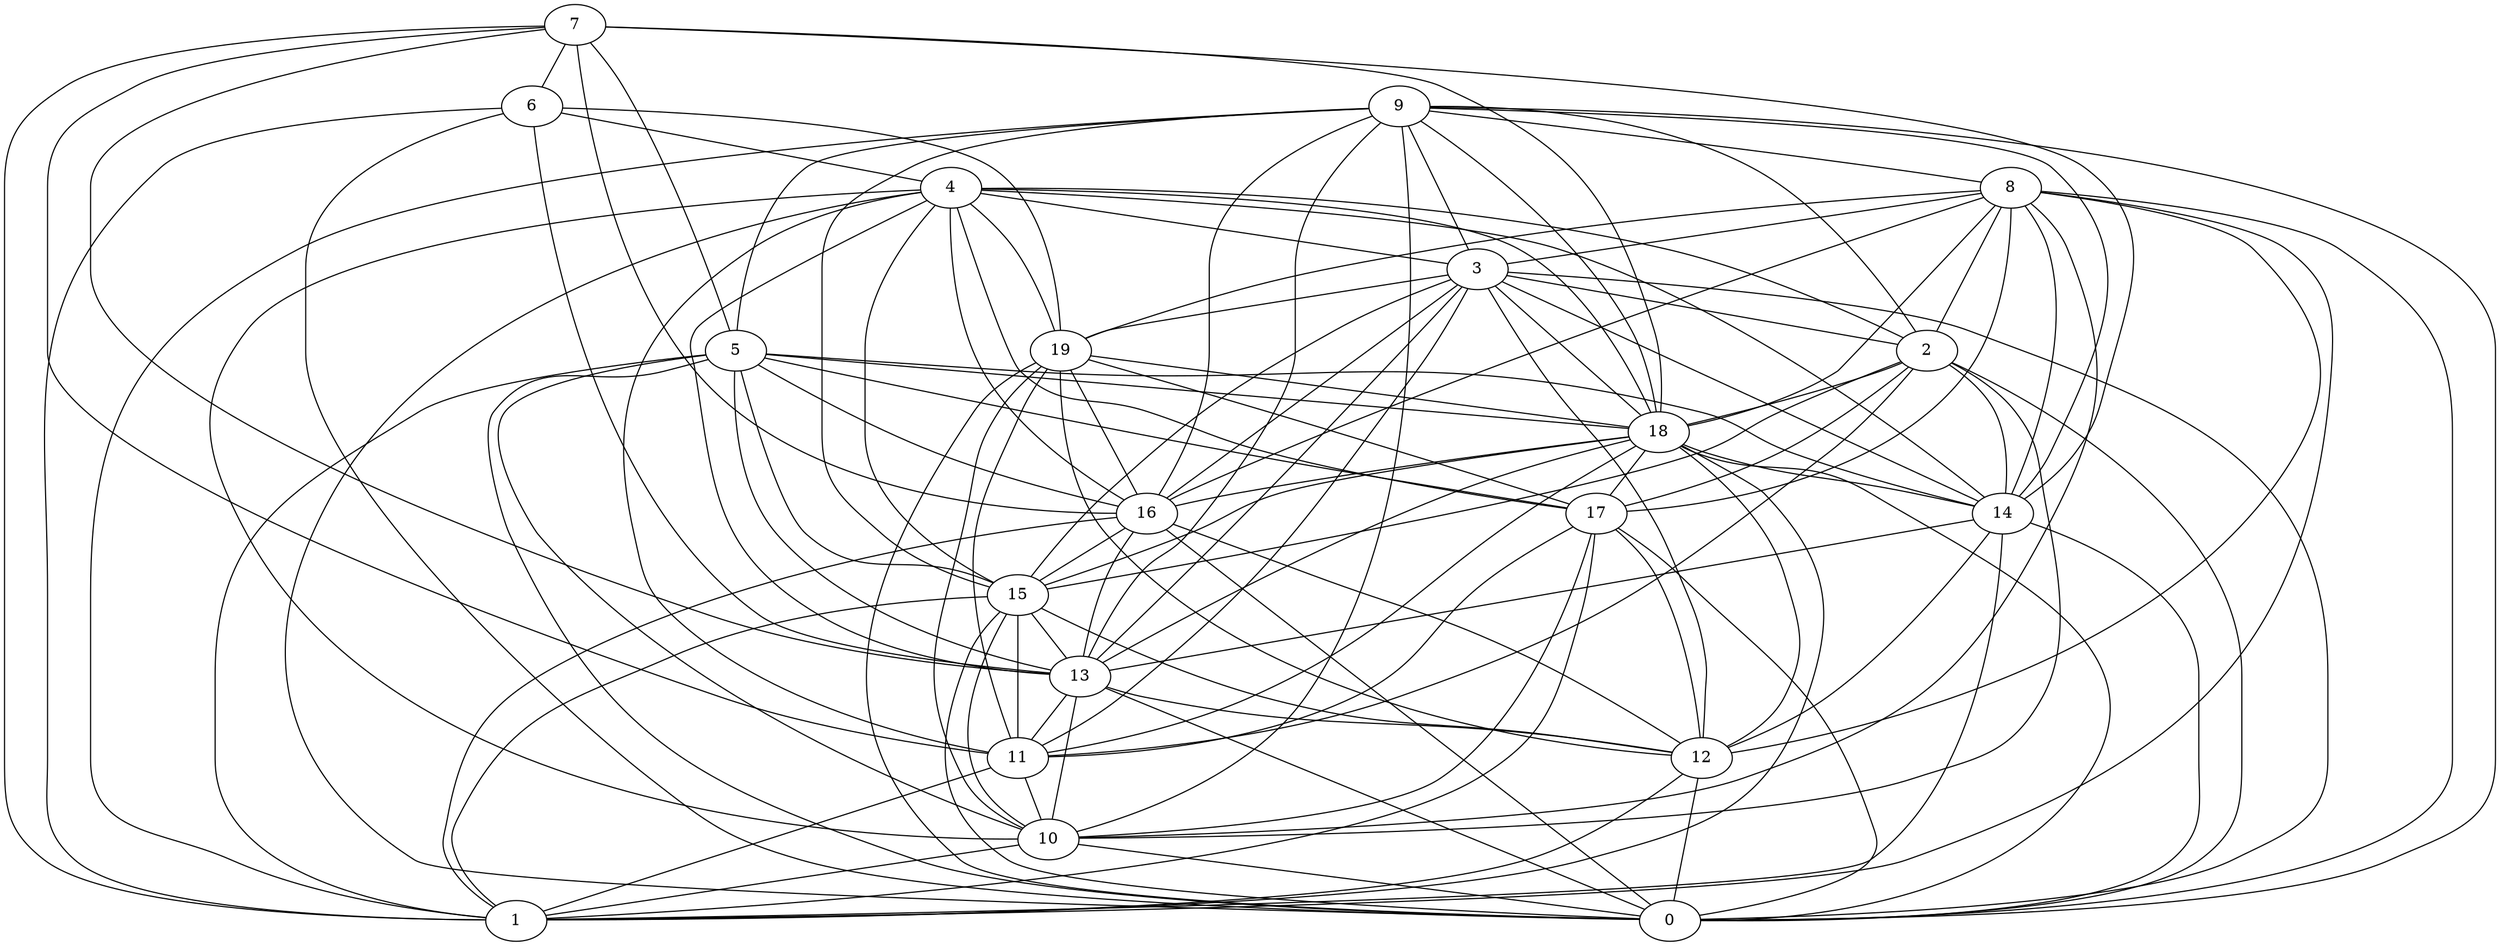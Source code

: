 digraph GG_graph {

subgraph G_graph {
edge [color = black]
"14" -> "12" [dir = none]
"14" -> "1" [dir = none]
"5" -> "14" [dir = none]
"5" -> "1" [dir = none]
"5" -> "17" [dir = none]
"5" -> "0" [dir = none]
"5" -> "15" [dir = none]
"12" -> "0" [dir = none]
"6" -> "19" [dir = none]
"6" -> "1" [dir = none]
"19" -> "11" [dir = none]
"19" -> "10" [dir = none]
"2" -> "14" [dir = none]
"2" -> "15" [dir = none]
"2" -> "0" [dir = none]
"2" -> "17" [dir = none]
"2" -> "11" [dir = none]
"10" -> "0" [dir = none]
"10" -> "1" [dir = none]
"9" -> "15" [dir = none]
"9" -> "1" [dir = none]
"9" -> "5" [dir = none]
"13" -> "10" [dir = none]
"15" -> "10" [dir = none]
"15" -> "12" [dir = none]
"15" -> "13" [dir = none]
"4" -> "14" [dir = none]
"4" -> "13" [dir = none]
"4" -> "11" [dir = none]
"4" -> "19" [dir = none]
"4" -> "3" [dir = none]
"4" -> "15" [dir = none]
"4" -> "10" [dir = none]
"4" -> "0" [dir = none]
"18" -> "1" [dir = none]
"18" -> "17" [dir = none]
"18" -> "14" [dir = none]
"18" -> "15" [dir = none]
"18" -> "0" [dir = none]
"7" -> "11" [dir = none]
"7" -> "16" [dir = none]
"7" -> "6" [dir = none]
"7" -> "14" [dir = none]
"7" -> "1" [dir = none]
"7" -> "5" [dir = none]
"17" -> "12" [dir = none]
"8" -> "10" [dir = none]
"8" -> "2" [dir = none]
"8" -> "16" [dir = none]
"8" -> "1" [dir = none]
"8" -> "3" [dir = none]
"3" -> "0" [dir = none]
"3" -> "15" [dir = none]
"3" -> "16" [dir = none]
"3" -> "14" [dir = none]
"16" -> "0" [dir = none]
"16" -> "15" [dir = none]
"8" -> "17" [dir = none]
"5" -> "13" [dir = none]
"4" -> "17" [dir = none]
"11" -> "1" [dir = none]
"13" -> "11" [dir = none]
"19" -> "12" [dir = none]
"6" -> "4" [dir = none]
"6" -> "0" [dir = none]
"14" -> "0" [dir = none]
"16" -> "1" [dir = none]
"9" -> "2" [dir = none]
"8" -> "14" [dir = none]
"9" -> "18" [dir = none]
"9" -> "3" [dir = none]
"19" -> "16" [dir = none]
"18" -> "11" [dir = none]
"5" -> "16" [dir = none]
"9" -> "8" [dir = none]
"12" -> "1" [dir = none]
"9" -> "13" [dir = none]
"16" -> "13" [dir = none]
"17" -> "1" [dir = none]
"19" -> "17" [dir = none]
"8" -> "12" [dir = none]
"14" -> "13" [dir = none]
"17" -> "10" [dir = none]
"3" -> "18" [dir = none]
"17" -> "11" [dir = none]
"11" -> "10" [dir = none]
"16" -> "12" [dir = none]
"15" -> "0" [dir = none]
"7" -> "18" [dir = none]
"3" -> "11" [dir = none]
"18" -> "16" [dir = none]
"8" -> "0" [dir = none]
"13" -> "12" [dir = none]
"9" -> "16" [dir = none]
"19" -> "0" [dir = none]
"3" -> "13" [dir = none]
"6" -> "13" [dir = none]
"13" -> "0" [dir = none]
"4" -> "2" [dir = none]
"9" -> "14" [dir = none]
"4" -> "18" [dir = none]
"4" -> "16" [dir = none]
"15" -> "1" [dir = none]
"3" -> "2" [dir = none]
"19" -> "18" [dir = none]
"18" -> "13" [dir = none]
"15" -> "11" [dir = none]
"17" -> "0" [dir = none]
"9" -> "0" [dir = none]
"18" -> "12" [dir = none]
"8" -> "18" [dir = none]
"2" -> "18" [dir = none]
"2" -> "10" [dir = none]
"5" -> "10" [dir = none]
"3" -> "12" [dir = none]
"8" -> "19" [dir = none]
"3" -> "19" [dir = none]
"5" -> "18" [dir = none]
"9" -> "10" [dir = none]
"7" -> "13" [dir = none]
}

}
